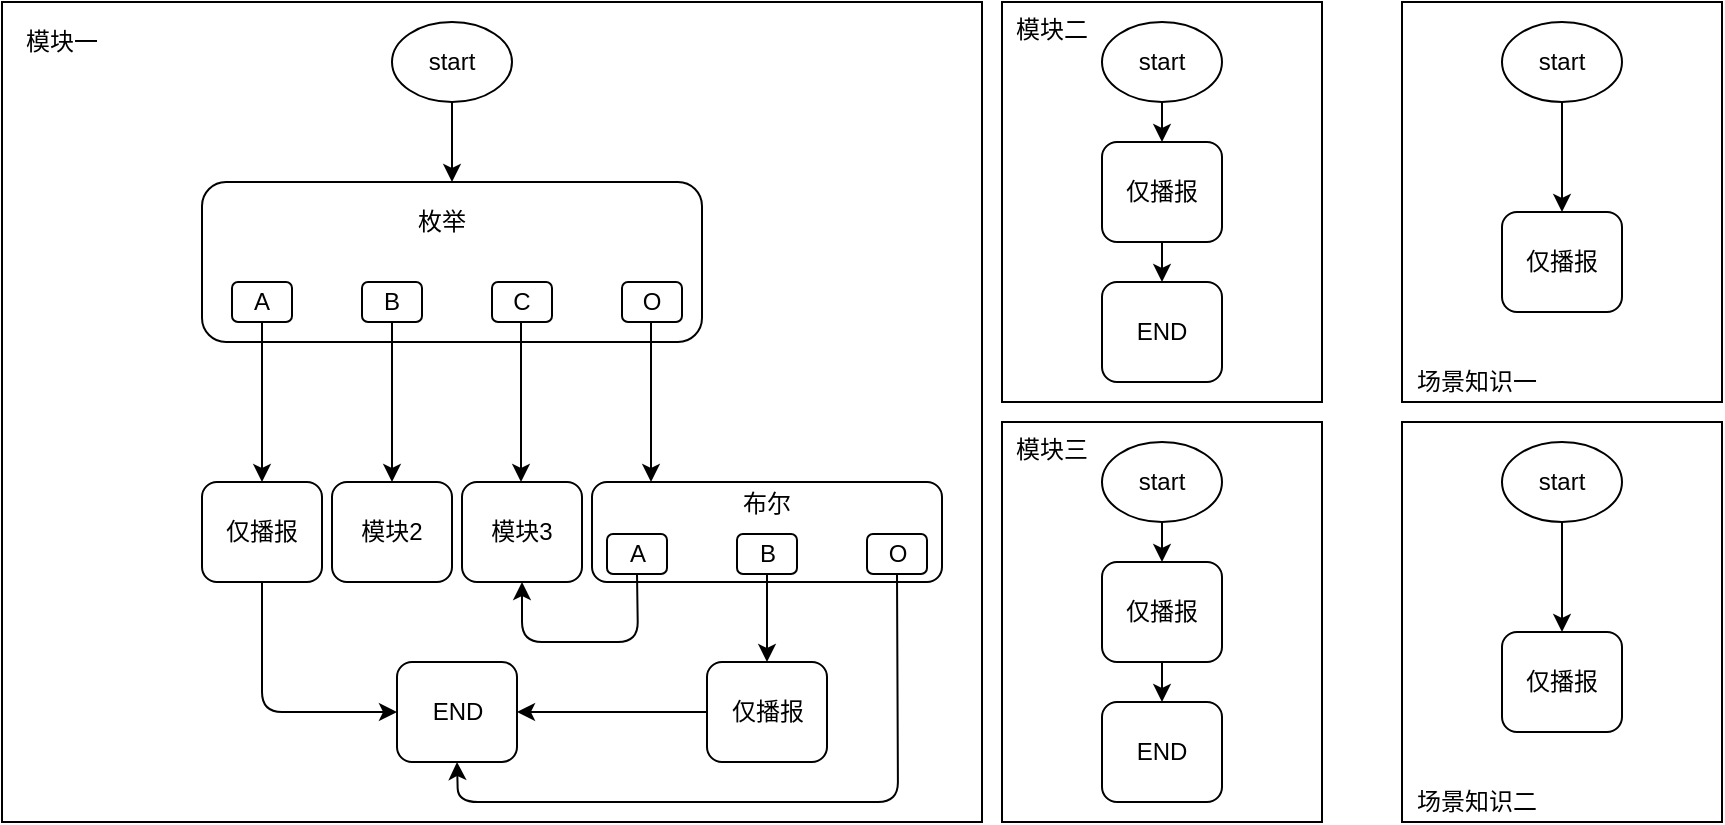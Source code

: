 <mxfile version="12.8.1" type="github">
  <diagram id="mwy0ZTV84puuEo3IwKzq" name="第 1 页">
    <mxGraphModel dx="1186" dy="614" grid="1" gridSize="10" guides="1" tooltips="1" connect="1" arrows="1" fold="1" page="1" pageScale="1" pageWidth="3300" pageHeight="4681" math="0" shadow="0">
      <root>
        <mxCell id="0" />
        <mxCell id="1" parent="0" />
        <mxCell id="OG-CBp06c1YPYUpchK-p-1" value="" style="rounded=0;whiteSpace=wrap;html=1;" vertex="1" parent="1">
          <mxGeometry x="160" y="60" width="490" height="410" as="geometry" />
        </mxCell>
        <mxCell id="OG-CBp06c1YPYUpchK-p-2" value="start" style="ellipse;whiteSpace=wrap;html=1;" vertex="1" parent="1">
          <mxGeometry x="355" y="70" width="60" height="40" as="geometry" />
        </mxCell>
        <mxCell id="OG-CBp06c1YPYUpchK-p-3" value="" style="rounded=1;whiteSpace=wrap;html=1;" vertex="1" parent="1">
          <mxGeometry x="260" y="150" width="250" height="80" as="geometry" />
        </mxCell>
        <mxCell id="OG-CBp06c1YPYUpchK-p-4" value="A" style="rounded=1;whiteSpace=wrap;html=1;" vertex="1" parent="1">
          <mxGeometry x="275" y="200" width="30" height="20" as="geometry" />
        </mxCell>
        <mxCell id="OG-CBp06c1YPYUpchK-p-5" value="B" style="rounded=1;whiteSpace=wrap;html=1;" vertex="1" parent="1">
          <mxGeometry x="340" y="200" width="30" height="20" as="geometry" />
        </mxCell>
        <mxCell id="OG-CBp06c1YPYUpchK-p-6" value="C" style="rounded=1;whiteSpace=wrap;html=1;" vertex="1" parent="1">
          <mxGeometry x="405" y="200" width="30" height="20" as="geometry" />
        </mxCell>
        <mxCell id="OG-CBp06c1YPYUpchK-p-7" value="O" style="rounded=1;whiteSpace=wrap;html=1;" vertex="1" parent="1">
          <mxGeometry x="470" y="200" width="30" height="20" as="geometry" />
        </mxCell>
        <mxCell id="OG-CBp06c1YPYUpchK-p-9" value="枚举" style="text;html=1;strokeColor=none;fillColor=none;align=center;verticalAlign=middle;whiteSpace=wrap;rounded=0;" vertex="1" parent="1">
          <mxGeometry x="360" y="160" width="40" height="20" as="geometry" />
        </mxCell>
        <mxCell id="OG-CBp06c1YPYUpchK-p-10" value="" style="endArrow=classic;html=1;exitX=0.5;exitY=1;exitDx=0;exitDy=0;entryX=0.5;entryY=0;entryDx=0;entryDy=0;" edge="1" parent="1" source="OG-CBp06c1YPYUpchK-p-2" target="OG-CBp06c1YPYUpchK-p-3">
          <mxGeometry width="50" height="50" relative="1" as="geometry">
            <mxPoint x="420" y="280" as="sourcePoint" />
            <mxPoint x="470" y="230" as="targetPoint" />
          </mxGeometry>
        </mxCell>
        <mxCell id="OG-CBp06c1YPYUpchK-p-11" value="仅播报" style="rounded=1;whiteSpace=wrap;html=1;" vertex="1" parent="1">
          <mxGeometry x="260" y="300" width="60" height="50" as="geometry" />
        </mxCell>
        <mxCell id="OG-CBp06c1YPYUpchK-p-12" value="" style="endArrow=classic;html=1;exitX=0.5;exitY=1;exitDx=0;exitDy=0;entryX=0.5;entryY=0;entryDx=0;entryDy=0;" edge="1" parent="1" source="OG-CBp06c1YPYUpchK-p-4" target="OG-CBp06c1YPYUpchK-p-11">
          <mxGeometry width="50" height="50" relative="1" as="geometry">
            <mxPoint x="360" y="480" as="sourcePoint" />
            <mxPoint x="410" y="430" as="targetPoint" />
          </mxGeometry>
        </mxCell>
        <mxCell id="OG-CBp06c1YPYUpchK-p-13" value="模块2" style="rounded=1;whiteSpace=wrap;html=1;" vertex="1" parent="1">
          <mxGeometry x="325" y="300" width="60" height="50" as="geometry" />
        </mxCell>
        <mxCell id="OG-CBp06c1YPYUpchK-p-14" value="" style="endArrow=classic;html=1;exitX=0.5;exitY=1;exitDx=0;exitDy=0;entryX=0.5;entryY=0;entryDx=0;entryDy=0;" edge="1" parent="1" source="OG-CBp06c1YPYUpchK-p-5" target="OG-CBp06c1YPYUpchK-p-13">
          <mxGeometry width="50" height="50" relative="1" as="geometry">
            <mxPoint x="315" y="230" as="sourcePoint" />
            <mxPoint x="315" y="310" as="targetPoint" />
          </mxGeometry>
        </mxCell>
        <mxCell id="OG-CBp06c1YPYUpchK-p-16" value="模块3" style="rounded=1;whiteSpace=wrap;html=1;" vertex="1" parent="1">
          <mxGeometry x="390" y="300" width="60" height="50" as="geometry" />
        </mxCell>
        <mxCell id="OG-CBp06c1YPYUpchK-p-17" value="" style="endArrow=classic;html=1;exitX=0.5;exitY=1;exitDx=0;exitDy=0;entryX=0.5;entryY=0;entryDx=0;entryDy=0;" edge="1" parent="1">
          <mxGeometry width="50" height="50" relative="1" as="geometry">
            <mxPoint x="419.5" y="220" as="sourcePoint" />
            <mxPoint x="419.5" y="300" as="targetPoint" />
          </mxGeometry>
        </mxCell>
        <mxCell id="OG-CBp06c1YPYUpchK-p-18" value="布尔&lt;br&gt;&lt;br&gt;&lt;br&gt;" style="rounded=1;whiteSpace=wrap;html=1;" vertex="1" parent="1">
          <mxGeometry x="455" y="300" width="175" height="50" as="geometry" />
        </mxCell>
        <mxCell id="OG-CBp06c1YPYUpchK-p-19" value="" style="endArrow=classic;html=1;exitX=0.5;exitY=1;exitDx=0;exitDy=0;entryX=0.5;entryY=0;entryDx=0;entryDy=0;" edge="1" parent="1">
          <mxGeometry width="50" height="50" relative="1" as="geometry">
            <mxPoint x="484.5" y="220" as="sourcePoint" />
            <mxPoint x="484.5" y="300" as="targetPoint" />
          </mxGeometry>
        </mxCell>
        <mxCell id="OG-CBp06c1YPYUpchK-p-20" value="END" style="rounded=1;whiteSpace=wrap;html=1;" vertex="1" parent="1">
          <mxGeometry x="357.5" y="390" width="60" height="50" as="geometry" />
        </mxCell>
        <mxCell id="OG-CBp06c1YPYUpchK-p-21" value="" style="endArrow=classic;html=1;exitX=0.5;exitY=1;exitDx=0;exitDy=0;entryX=0;entryY=0.5;entryDx=0;entryDy=0;" edge="1" parent="1" source="OG-CBp06c1YPYUpchK-p-11" target="OG-CBp06c1YPYUpchK-p-20">
          <mxGeometry width="50" height="50" relative="1" as="geometry">
            <mxPoint x="289.5" y="380" as="sourcePoint" />
            <mxPoint x="289.5" y="460" as="targetPoint" />
            <Array as="points">
              <mxPoint x="290" y="415" />
            </Array>
          </mxGeometry>
        </mxCell>
        <mxCell id="OG-CBp06c1YPYUpchK-p-22" value="A" style="rounded=1;whiteSpace=wrap;html=1;" vertex="1" parent="1">
          <mxGeometry x="462.5" y="326" width="30" height="20" as="geometry" />
        </mxCell>
        <mxCell id="OG-CBp06c1YPYUpchK-p-23" value="B" style="rounded=1;whiteSpace=wrap;html=1;" vertex="1" parent="1">
          <mxGeometry x="527.5" y="326" width="30" height="20" as="geometry" />
        </mxCell>
        <mxCell id="OG-CBp06c1YPYUpchK-p-24" value="O" style="rounded=1;whiteSpace=wrap;html=1;" vertex="1" parent="1">
          <mxGeometry x="592.5" y="326" width="30" height="20" as="geometry" />
        </mxCell>
        <mxCell id="OG-CBp06c1YPYUpchK-p-25" value="" style="endArrow=classic;html=1;exitX=0.5;exitY=1;exitDx=0;exitDy=0;entryX=0.5;entryY=1;entryDx=0;entryDy=0;" edge="1" parent="1" source="OG-CBp06c1YPYUpchK-p-22" target="OG-CBp06c1YPYUpchK-p-16">
          <mxGeometry width="50" height="50" relative="1" as="geometry">
            <mxPoint x="477" y="420" as="sourcePoint" />
            <mxPoint x="477" y="500" as="targetPoint" />
            <Array as="points">
              <mxPoint x="478" y="380" />
              <mxPoint x="420" y="380" />
            </Array>
          </mxGeometry>
        </mxCell>
        <mxCell id="OG-CBp06c1YPYUpchK-p-26" value="仅播报" style="rounded=1;whiteSpace=wrap;html=1;" vertex="1" parent="1">
          <mxGeometry x="512.5" y="390" width="60" height="50" as="geometry" />
        </mxCell>
        <mxCell id="OG-CBp06c1YPYUpchK-p-28" value="" style="endArrow=classic;html=1;exitX=0.5;exitY=1;exitDx=0;exitDy=0;" edge="1" parent="1" source="OG-CBp06c1YPYUpchK-p-23" target="OG-CBp06c1YPYUpchK-p-26">
          <mxGeometry width="50" height="50" relative="1" as="geometry">
            <mxPoint x="500" y="375" as="sourcePoint" />
            <mxPoint x="500" y="455" as="targetPoint" />
          </mxGeometry>
        </mxCell>
        <mxCell id="OG-CBp06c1YPYUpchK-p-29" value="" style="endArrow=classic;html=1;exitX=0;exitY=0.5;exitDx=0;exitDy=0;entryX=1;entryY=0.5;entryDx=0;entryDy=0;" edge="1" parent="1" source="OG-CBp06c1YPYUpchK-p-26" target="OG-CBp06c1YPYUpchK-p-20">
          <mxGeometry width="50" height="50" relative="1" as="geometry">
            <mxPoint x="477" y="420" as="sourcePoint" />
            <mxPoint x="477" y="464" as="targetPoint" />
          </mxGeometry>
        </mxCell>
        <mxCell id="OG-CBp06c1YPYUpchK-p-30" value="" style="endArrow=classic;html=1;exitX=0.5;exitY=1;exitDx=0;exitDy=0;entryX=0.5;entryY=1;entryDx=0;entryDy=0;" edge="1" parent="1" source="OG-CBp06c1YPYUpchK-p-24" target="OG-CBp06c1YPYUpchK-p-20">
          <mxGeometry width="50" height="50" relative="1" as="geometry">
            <mxPoint x="607" y="380" as="sourcePoint" />
            <mxPoint x="607" y="424" as="targetPoint" />
            <Array as="points">
              <mxPoint x="608" y="460" />
              <mxPoint x="388" y="460" />
            </Array>
          </mxGeometry>
        </mxCell>
        <mxCell id="OG-CBp06c1YPYUpchK-p-31" value="模块一" style="text;html=1;strokeColor=none;fillColor=none;align=center;verticalAlign=middle;whiteSpace=wrap;rounded=0;" vertex="1" parent="1">
          <mxGeometry x="170" y="70" width="40" height="20" as="geometry" />
        </mxCell>
        <mxCell id="OG-CBp06c1YPYUpchK-p-33" value="" style="rounded=0;whiteSpace=wrap;html=1;" vertex="1" parent="1">
          <mxGeometry x="660" y="60" width="160" height="200" as="geometry" />
        </mxCell>
        <mxCell id="OG-CBp06c1YPYUpchK-p-34" value="模块二" style="text;html=1;strokeColor=none;fillColor=none;align=center;verticalAlign=middle;whiteSpace=wrap;rounded=0;" vertex="1" parent="1">
          <mxGeometry x="665" y="64" width="40" height="20" as="geometry" />
        </mxCell>
        <mxCell id="OG-CBp06c1YPYUpchK-p-35" value="start" style="ellipse;whiteSpace=wrap;html=1;" vertex="1" parent="1">
          <mxGeometry x="710" y="70" width="60" height="40" as="geometry" />
        </mxCell>
        <mxCell id="OG-CBp06c1YPYUpchK-p-36" value="仅播报" style="rounded=1;whiteSpace=wrap;html=1;" vertex="1" parent="1">
          <mxGeometry x="710" y="130" width="60" height="50" as="geometry" />
        </mxCell>
        <mxCell id="OG-CBp06c1YPYUpchK-p-37" value="END" style="rounded=1;whiteSpace=wrap;html=1;" vertex="1" parent="1">
          <mxGeometry x="710" y="200" width="60" height="50" as="geometry" />
        </mxCell>
        <mxCell id="OG-CBp06c1YPYUpchK-p-38" value="" style="endArrow=classic;html=1;exitX=0.5;exitY=1;exitDx=0;exitDy=0;entryX=0.5;entryY=0;entryDx=0;entryDy=0;" edge="1" parent="1" source="OG-CBp06c1YPYUpchK-p-35" target="OG-CBp06c1YPYUpchK-p-36">
          <mxGeometry width="50" height="50" relative="1" as="geometry">
            <mxPoint x="770" y="110" as="sourcePoint" />
            <mxPoint x="770" y="150" as="targetPoint" />
          </mxGeometry>
        </mxCell>
        <mxCell id="OG-CBp06c1YPYUpchK-p-39" value="" style="endArrow=classic;html=1;exitX=0.5;exitY=1;exitDx=0;exitDy=0;entryX=0.5;entryY=0;entryDx=0;entryDy=0;" edge="1" parent="1" source="OG-CBp06c1YPYUpchK-p-36" target="OG-CBp06c1YPYUpchK-p-37">
          <mxGeometry width="50" height="50" relative="1" as="geometry">
            <mxPoint x="750" y="120" as="sourcePoint" />
            <mxPoint x="750" y="155" as="targetPoint" />
          </mxGeometry>
        </mxCell>
        <mxCell id="OG-CBp06c1YPYUpchK-p-40" value="" style="rounded=0;whiteSpace=wrap;html=1;" vertex="1" parent="1">
          <mxGeometry x="660" y="270" width="160" height="200" as="geometry" />
        </mxCell>
        <mxCell id="OG-CBp06c1YPYUpchK-p-41" value="模块三" style="text;html=1;strokeColor=none;fillColor=none;align=center;verticalAlign=middle;whiteSpace=wrap;rounded=0;" vertex="1" parent="1">
          <mxGeometry x="665" y="274" width="40" height="20" as="geometry" />
        </mxCell>
        <mxCell id="OG-CBp06c1YPYUpchK-p-42" value="start" style="ellipse;whiteSpace=wrap;html=1;" vertex="1" parent="1">
          <mxGeometry x="710" y="280" width="60" height="40" as="geometry" />
        </mxCell>
        <mxCell id="OG-CBp06c1YPYUpchK-p-43" value="仅播报" style="rounded=1;whiteSpace=wrap;html=1;" vertex="1" parent="1">
          <mxGeometry x="710" y="340" width="60" height="50" as="geometry" />
        </mxCell>
        <mxCell id="OG-CBp06c1YPYUpchK-p-44" value="END" style="rounded=1;whiteSpace=wrap;html=1;" vertex="1" parent="1">
          <mxGeometry x="710" y="410" width="60" height="50" as="geometry" />
        </mxCell>
        <mxCell id="OG-CBp06c1YPYUpchK-p-45" value="" style="endArrow=classic;html=1;exitX=0.5;exitY=1;exitDx=0;exitDy=0;entryX=0.5;entryY=0;entryDx=0;entryDy=0;" edge="1" parent="1" source="OG-CBp06c1YPYUpchK-p-42" target="OG-CBp06c1YPYUpchK-p-43">
          <mxGeometry width="50" height="50" relative="1" as="geometry">
            <mxPoint x="770" y="320" as="sourcePoint" />
            <mxPoint x="770" y="360" as="targetPoint" />
          </mxGeometry>
        </mxCell>
        <mxCell id="OG-CBp06c1YPYUpchK-p-46" value="" style="endArrow=classic;html=1;exitX=0.5;exitY=1;exitDx=0;exitDy=0;entryX=0.5;entryY=0;entryDx=0;entryDy=0;" edge="1" parent="1" source="OG-CBp06c1YPYUpchK-p-43" target="OG-CBp06c1YPYUpchK-p-44">
          <mxGeometry width="50" height="50" relative="1" as="geometry">
            <mxPoint x="750" y="330" as="sourcePoint" />
            <mxPoint x="750" y="365" as="targetPoint" />
          </mxGeometry>
        </mxCell>
        <mxCell id="OG-CBp06c1YPYUpchK-p-48" value="" style="rounded=0;whiteSpace=wrap;html=1;" vertex="1" parent="1">
          <mxGeometry x="860" y="60" width="160" height="200" as="geometry" />
        </mxCell>
        <mxCell id="OG-CBp06c1YPYUpchK-p-49" value="场景知识一" style="text;html=1;strokeColor=none;fillColor=none;align=center;verticalAlign=middle;whiteSpace=wrap;rounded=0;" vertex="1" parent="1">
          <mxGeometry x="860" y="240" width="75" height="20" as="geometry" />
        </mxCell>
        <mxCell id="OG-CBp06c1YPYUpchK-p-50" value="start" style="ellipse;whiteSpace=wrap;html=1;" vertex="1" parent="1">
          <mxGeometry x="910" y="70" width="60" height="40" as="geometry" />
        </mxCell>
        <mxCell id="OG-CBp06c1YPYUpchK-p-51" value="仅播报" style="rounded=1;whiteSpace=wrap;html=1;" vertex="1" parent="1">
          <mxGeometry x="910" y="165" width="60" height="50" as="geometry" />
        </mxCell>
        <mxCell id="OG-CBp06c1YPYUpchK-p-53" value="" style="endArrow=classic;html=1;exitX=0.5;exitY=1;exitDx=0;exitDy=0;entryX=0.5;entryY=0;entryDx=0;entryDy=0;" edge="1" parent="1" source="OG-CBp06c1YPYUpchK-p-50" target="OG-CBp06c1YPYUpchK-p-51">
          <mxGeometry width="50" height="50" relative="1" as="geometry">
            <mxPoint x="970" y="110" as="sourcePoint" />
            <mxPoint x="970" y="150" as="targetPoint" />
          </mxGeometry>
        </mxCell>
        <mxCell id="OG-CBp06c1YPYUpchK-p-55" value="" style="rounded=0;whiteSpace=wrap;html=1;" vertex="1" parent="1">
          <mxGeometry x="860" y="270" width="160" height="200" as="geometry" />
        </mxCell>
        <mxCell id="OG-CBp06c1YPYUpchK-p-56" value="场景知识二" style="text;html=1;strokeColor=none;fillColor=none;align=center;verticalAlign=middle;whiteSpace=wrap;rounded=0;" vertex="1" parent="1">
          <mxGeometry x="865" y="450" width="65" height="20" as="geometry" />
        </mxCell>
        <mxCell id="OG-CBp06c1YPYUpchK-p-57" value="start" style="ellipse;whiteSpace=wrap;html=1;" vertex="1" parent="1">
          <mxGeometry x="910" y="280" width="60" height="40" as="geometry" />
        </mxCell>
        <mxCell id="OG-CBp06c1YPYUpchK-p-58" value="仅播报" style="rounded=1;whiteSpace=wrap;html=1;" vertex="1" parent="1">
          <mxGeometry x="910" y="375" width="60" height="50" as="geometry" />
        </mxCell>
        <mxCell id="OG-CBp06c1YPYUpchK-p-59" value="" style="endArrow=classic;html=1;exitX=0.5;exitY=1;exitDx=0;exitDy=0;entryX=0.5;entryY=0;entryDx=0;entryDy=0;" edge="1" parent="1" source="OG-CBp06c1YPYUpchK-p-57" target="OG-CBp06c1YPYUpchK-p-58">
          <mxGeometry width="50" height="50" relative="1" as="geometry">
            <mxPoint x="970" y="320" as="sourcePoint" />
            <mxPoint x="970" y="360" as="targetPoint" />
          </mxGeometry>
        </mxCell>
      </root>
    </mxGraphModel>
  </diagram>
</mxfile>
